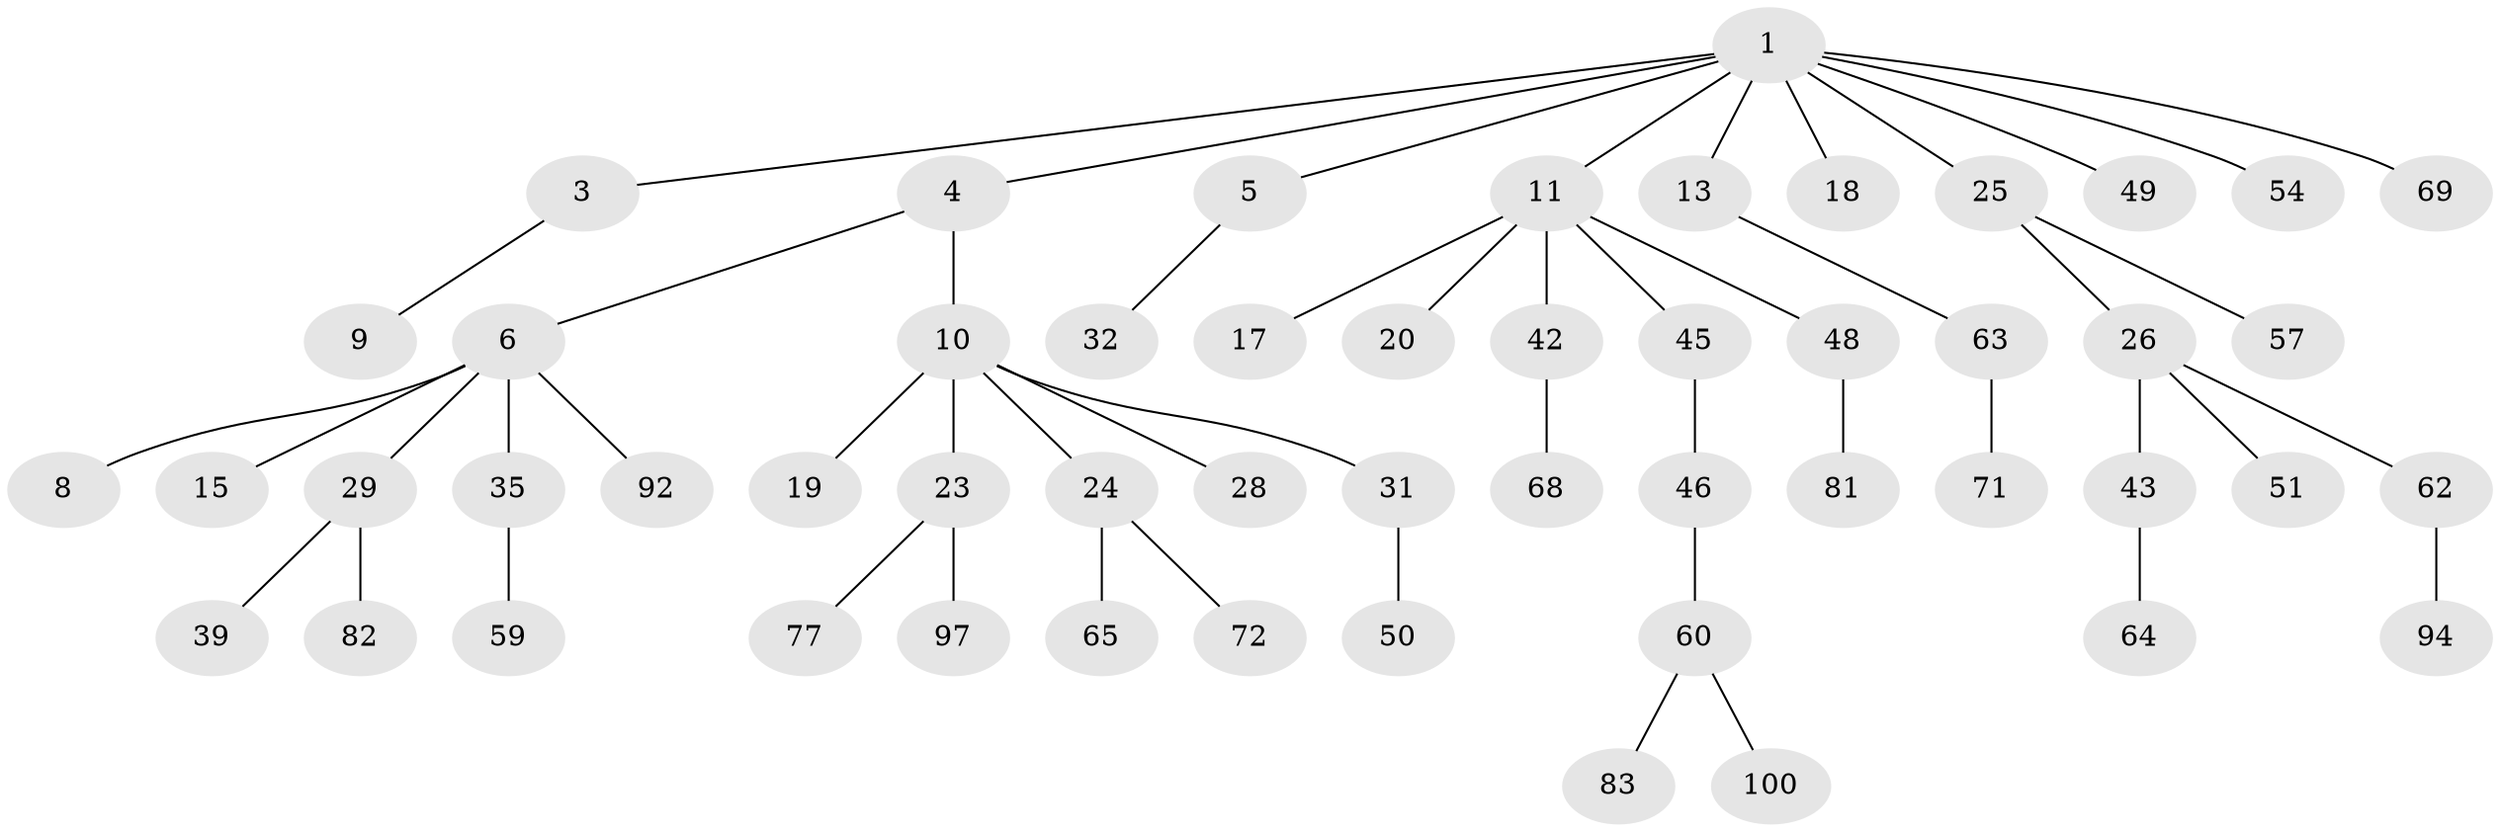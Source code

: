 // original degree distribution, {9: 0.009433962264150943, 3: 0.1320754716981132, 2: 0.2830188679245283, 4: 0.0660377358490566, 1: 0.4716981132075472, 6: 0.009433962264150943, 5: 0.02830188679245283}
// Generated by graph-tools (version 1.1) at 2025/15/03/09/25 04:15:42]
// undirected, 53 vertices, 52 edges
graph export_dot {
graph [start="1"]
  node [color=gray90,style=filled];
  1 [super="+2"];
  3;
  4 [super="+30"];
  5;
  6 [super="+7"];
  8 [super="+14"];
  9;
  10 [super="+16+27"];
  11 [super="+33+12+44+21"];
  13;
  15;
  17 [super="+41"];
  18;
  19;
  20;
  23 [super="+40+55"];
  24;
  25;
  26 [super="+36+74"];
  28 [super="+105+66"];
  29 [super="+52+84+37"];
  31 [super="+89"];
  32;
  35 [super="+53"];
  39 [super="+47"];
  42 [super="+58"];
  43 [super="+95"];
  45;
  46;
  48 [super="+78"];
  49 [super="+56"];
  50;
  51;
  54 [super="+85"];
  57;
  59;
  60;
  62;
  63;
  64 [super="+79"];
  65 [super="+88+98+102+103"];
  68;
  69;
  71;
  72;
  77;
  81;
  82 [super="+96"];
  83;
  92;
  94;
  97 [super="+99"];
  100;
  1 -- 3;
  1 -- 4;
  1 -- 11;
  1 -- 13;
  1 -- 18;
  1 -- 25;
  1 -- 54;
  1 -- 69;
  1 -- 5;
  1 -- 49;
  3 -- 9;
  4 -- 6;
  4 -- 10;
  5 -- 32;
  6 -- 15;
  6 -- 35;
  6 -- 8;
  6 -- 92;
  6 -- 29;
  10 -- 31;
  10 -- 19;
  10 -- 23;
  10 -- 24;
  10 -- 28;
  11 -- 17;
  11 -- 42;
  11 -- 20;
  11 -- 45;
  11 -- 48;
  13 -- 63;
  23 -- 97;
  23 -- 77;
  24 -- 65;
  24 -- 72;
  25 -- 26;
  25 -- 57;
  26 -- 43;
  26 -- 51;
  26 -- 62;
  29 -- 82;
  29 -- 39;
  31 -- 50;
  35 -- 59;
  42 -- 68;
  43 -- 64;
  45 -- 46;
  46 -- 60;
  48 -- 81;
  60 -- 83;
  60 -- 100;
  62 -- 94;
  63 -- 71;
}
